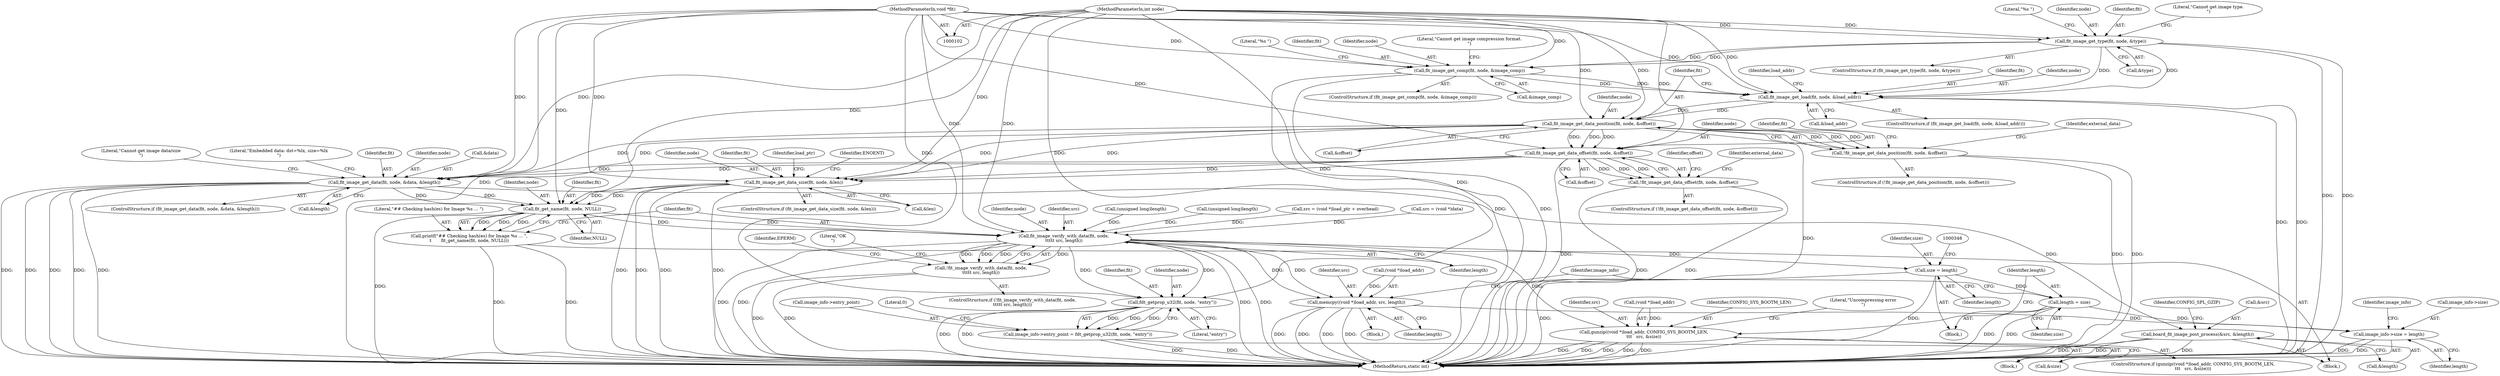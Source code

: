 digraph "0_u-boot_master_15@pointer" {
"1000184" [label="(Call,fit_image_get_load(fit, node, &load_addr))"];
"1000171" [label="(Call,fit_image_get_comp(fit, node, &image_comp))"];
"1000151" [label="(Call,fit_image_get_type(fit, node, &type))"];
"1000105" [label="(MethodParameterIn,void *fit)"];
"1000107" [label="(MethodParameterIn,int node)"];
"1000196" [label="(Call,fit_image_get_data_position(fit, node, &offset))"];
"1000195" [label="(Call,!fit_image_get_data_position(fit, node, &offset))"];
"1000208" [label="(Call,fit_image_get_data_offset(fit, node, &offset))"];
"1000207" [label="(Call,!fit_image_get_data_offset(fit, node, &offset))"];
"1000224" [label="(Call,fit_image_get_data_size(fit, node, &len))"];
"1000313" [label="(Call,fit_get_name(fit, node, NULL))"];
"1000311" [label="(Call,printf(\"## Checking hash(es) for Image %s ... \",\n\t       fit_get_name(fit, node, NULL)))"];
"1000319" [label="(Call,fit_image_verify_with_data(fit, node,\n\t\t\t\t\t src, length))"];
"1000318" [label="(Call,!fit_image_verify_with_data(fit, node,\n\t\t\t\t\t src, length))"];
"1000342" [label="(Call,size = length)"];
"1000360" [label="(Call,length = size)"];
"1000379" [label="(Call,image_info->size = length)"];
"1000346" [label="(Call,gunzip((void *)load_addr, CONFIG_SYS_BOOTM_LEN,\n\t\t\t   src, &size))"];
"1000365" [label="(Call,memcpy((void *)load_addr, src, length))"];
"1000388" [label="(Call,fdt_getprop_u32(fit, node, \"entry\"))"];
"1000384" [label="(Call,image_info->entry_point = fdt_getprop_u32(fit, node, \"entry\"))"];
"1000287" [label="(Call,fit_image_get_data(fit, node, &data, &length))"];
"1000329" [label="(Call,board_fit_image_post_process(&src, &length))"];
"1000109" [label="(Block,)"];
"1000388" [label="(Call,fdt_getprop_u32(fit, node, \"entry\"))"];
"1000174" [label="(Call,&image_comp)"];
"1000362" [label="(Identifier,size)"];
"1000209" [label="(Identifier,fit)"];
"1000386" [label="(Identifier,image_info)"];
"1000286" [label="(ControlStructure,if (fit_image_get_data(fit, node, &data, &length)))"];
"1000311" [label="(Call,printf(\"## Checking hash(es) for Image %s ... \",\n\t       fit_get_name(fit, node, NULL)))"];
"1000385" [label="(Call,image_info->entry_point)"];
"1000296" [label="(Literal,\"Cannot get image data/size\n\")"];
"1000173" [label="(Identifier,node)"];
"1000196" [label="(Call,fit_image_get_data_position(fit, node, &offset))"];
"1000211" [label="(Call,&offset)"];
"1000199" [label="(Call,&offset)"];
"1000370" [label="(Identifier,length)"];
"1000321" [label="(Identifier,node)"];
"1000226" [label="(Identifier,node)"];
"1000393" [label="(Literal,0)"];
"1000171" [label="(Call,fit_image_get_comp(fit, node, &image_comp))"];
"1000317" [label="(ControlStructure,if (!fit_image_verify_with_data(fit, node,\n\t\t\t\t\t src, length)))"];
"1000197" [label="(Identifier,fit)"];
"1000389" [label="(Identifier,fit)"];
"1000227" [label="(Call,&len)"];
"1000322" [label="(Identifier,src)"];
"1000346" [label="(Call,gunzip((void *)load_addr, CONFIG_SYS_BOOTM_LEN,\n\t\t\t   src, &size))"];
"1000383" [label="(Identifier,length)"];
"1000151" [label="(Call,fit_image_get_type(fit, node, &type))"];
"1000344" [label="(Identifier,length)"];
"1000360" [label="(Call,length = size)"];
"1000208" [label="(Call,fit_image_get_data_offset(fit, node, &offset))"];
"1000323" [label="(Identifier,length)"];
"1000301" [label="(Literal,\"Embedded data: dst=%lx, size=%lx\n\")"];
"1000206" [label="(ControlStructure,if (!fit_image_get_data_offset(fit, node, &offset)))"];
"1000190" [label="(Identifier,load_addr)"];
"1000160" [label="(Literal,\"%s \")"];
"1000394" [label="(MethodReturn,static int)"];
"1000350" [label="(Identifier,CONFIG_SYS_BOOTM_LEN)"];
"1000274" [label="(Call,(unsigned long)length)"];
"1000288" [label="(Identifier,fit)"];
"1000198" [label="(Identifier,node)"];
"1000203" [label="(Identifier,external_data)"];
"1000373" [label="(Block,)"];
"1000314" [label="(Identifier,fit)"];
"1000356" [label="(Literal,\"Uncompressing error\n\")"];
"1000105" [label="(MethodParameterIn,void *fit)"];
"1000343" [label="(Identifier,size)"];
"1000337" [label="(Identifier,CONFIG_SPL_GZIP)"];
"1000347" [label="(Call,(void *)load_addr)"];
"1000380" [label="(Call,image_info->size)"];
"1000177" [label="(Literal,\"Cannot get image compression format.\n\")"];
"1000345" [label="(ControlStructure,if (gunzip((void *)load_addr, CONFIG_SYS_BOOTM_LEN,\n\t\t\t   src, &size)))"];
"1000180" [label="(Literal,\"%s \")"];
"1000153" [label="(Identifier,node)"];
"1000225" [label="(Identifier,fit)"];
"1000184" [label="(Call,fit_image_get_load(fit, node, &load_addr))"];
"1000187" [label="(Call,&load_addr)"];
"1000152" [label="(Identifier,fit)"];
"1000313" [label="(Call,fit_get_name(fit, node, NULL))"];
"1000215" [label="(Identifier,offset)"];
"1000366" [label="(Call,(void *)load_addr)"];
"1000318" [label="(Call,!fit_image_verify_with_data(fit, node,\n\t\t\t\t\t src, length))"];
"1000332" [label="(Call,&length)"];
"1000223" [label="(ControlStructure,if (fit_image_get_data_size(fit, node, &len)))"];
"1000224" [label="(Call,fit_image_get_data_size(fit, node, &len))"];
"1000390" [label="(Identifier,node)"];
"1000170" [label="(ControlStructure,if (fit_image_get_comp(fit, node, &image_comp)))"];
"1000364" [label="(Block,)"];
"1000150" [label="(ControlStructure,if (fit_image_get_type(fit, node, &type)))"];
"1000365" [label="(Call,memcpy((void *)load_addr, src, length))"];
"1000287" [label="(Call,fit_image_get_data(fit, node, &data, &length))"];
"1000329" [label="(Call,board_fit_image_post_process(&src, &length))"];
"1000330" [label="(Call,&src)"];
"1000303" [label="(Call,(unsigned long)length)"];
"1000195" [label="(Call,!fit_image_get_data_position(fit, node, &offset))"];
"1000351" [label="(Identifier,src)"];
"1000320" [label="(Identifier,fit)"];
"1000315" [label="(Identifier,node)"];
"1000316" [label="(Identifier,NULL)"];
"1000361" [label="(Identifier,length)"];
"1000233" [label="(Identifier,load_ptr)"];
"1000372" [label="(Identifier,image_info)"];
"1000312" [label="(Literal,\"## Checking hash(es) for Image %s ... \")"];
"1000172" [label="(Identifier,fit)"];
"1000221" [label="(Identifier,external_data)"];
"1000185" [label="(Identifier,fit)"];
"1000207" [label="(Call,!fit_image_get_data_offset(fit, node, &offset))"];
"1000379" [label="(Call,image_info->size = length)"];
"1000194" [label="(ControlStructure,if (!fit_image_get_data_position(fit, node, &offset)))"];
"1000326" [label="(Identifier,EPERM)"];
"1000289" [label="(Identifier,node)"];
"1000231" [label="(Identifier,ENOENT)"];
"1000186" [label="(Identifier,node)"];
"1000290" [label="(Call,&data)"];
"1000328" [label="(Literal,\"OK\n\")"];
"1000319" [label="(Call,fit_image_verify_with_data(fit, node,\n\t\t\t\t\t src, length))"];
"1000210" [label="(Identifier,node)"];
"1000341" [label="(Block,)"];
"1000352" [label="(Call,&size)"];
"1000391" [label="(Literal,\"entry\")"];
"1000157" [label="(Literal,\"Cannot get image type.\n\")"];
"1000154" [label="(Call,&type)"];
"1000277" [label="(Call,src = (void *)load_ptr + overhead)"];
"1000342" [label="(Call,size = length)"];
"1000292" [label="(Call,&length)"];
"1000107" [label="(MethodParameterIn,int node)"];
"1000306" [label="(Call,src = (void *)data)"];
"1000369" [label="(Identifier,src)"];
"1000183" [label="(ControlStructure,if (fit_image_get_load(fit, node, &load_addr)))"];
"1000384" [label="(Call,image_info->entry_point = fdt_getprop_u32(fit, node, \"entry\"))"];
"1000184" -> "1000183"  [label="AST: "];
"1000184" -> "1000187"  [label="CFG: "];
"1000185" -> "1000184"  [label="AST: "];
"1000186" -> "1000184"  [label="AST: "];
"1000187" -> "1000184"  [label="AST: "];
"1000190" -> "1000184"  [label="CFG: "];
"1000197" -> "1000184"  [label="CFG: "];
"1000184" -> "1000394"  [label="DDG: "];
"1000184" -> "1000394"  [label="DDG: "];
"1000171" -> "1000184"  [label="DDG: "];
"1000171" -> "1000184"  [label="DDG: "];
"1000151" -> "1000184"  [label="DDG: "];
"1000151" -> "1000184"  [label="DDG: "];
"1000105" -> "1000184"  [label="DDG: "];
"1000107" -> "1000184"  [label="DDG: "];
"1000184" -> "1000196"  [label="DDG: "];
"1000184" -> "1000196"  [label="DDG: "];
"1000171" -> "1000170"  [label="AST: "];
"1000171" -> "1000174"  [label="CFG: "];
"1000172" -> "1000171"  [label="AST: "];
"1000173" -> "1000171"  [label="AST: "];
"1000174" -> "1000171"  [label="AST: "];
"1000177" -> "1000171"  [label="CFG: "];
"1000180" -> "1000171"  [label="CFG: "];
"1000171" -> "1000394"  [label="DDG: "];
"1000171" -> "1000394"  [label="DDG: "];
"1000151" -> "1000171"  [label="DDG: "];
"1000151" -> "1000171"  [label="DDG: "];
"1000105" -> "1000171"  [label="DDG: "];
"1000107" -> "1000171"  [label="DDG: "];
"1000151" -> "1000150"  [label="AST: "];
"1000151" -> "1000154"  [label="CFG: "];
"1000152" -> "1000151"  [label="AST: "];
"1000153" -> "1000151"  [label="AST: "];
"1000154" -> "1000151"  [label="AST: "];
"1000157" -> "1000151"  [label="CFG: "];
"1000160" -> "1000151"  [label="CFG: "];
"1000151" -> "1000394"  [label="DDG: "];
"1000151" -> "1000394"  [label="DDG: "];
"1000105" -> "1000151"  [label="DDG: "];
"1000107" -> "1000151"  [label="DDG: "];
"1000105" -> "1000102"  [label="AST: "];
"1000105" -> "1000394"  [label="DDG: "];
"1000105" -> "1000196"  [label="DDG: "];
"1000105" -> "1000208"  [label="DDG: "];
"1000105" -> "1000224"  [label="DDG: "];
"1000105" -> "1000287"  [label="DDG: "];
"1000105" -> "1000313"  [label="DDG: "];
"1000105" -> "1000319"  [label="DDG: "];
"1000105" -> "1000388"  [label="DDG: "];
"1000107" -> "1000102"  [label="AST: "];
"1000107" -> "1000394"  [label="DDG: "];
"1000107" -> "1000196"  [label="DDG: "];
"1000107" -> "1000208"  [label="DDG: "];
"1000107" -> "1000224"  [label="DDG: "];
"1000107" -> "1000287"  [label="DDG: "];
"1000107" -> "1000313"  [label="DDG: "];
"1000107" -> "1000319"  [label="DDG: "];
"1000107" -> "1000388"  [label="DDG: "];
"1000196" -> "1000195"  [label="AST: "];
"1000196" -> "1000199"  [label="CFG: "];
"1000197" -> "1000196"  [label="AST: "];
"1000198" -> "1000196"  [label="AST: "];
"1000199" -> "1000196"  [label="AST: "];
"1000195" -> "1000196"  [label="CFG: "];
"1000196" -> "1000394"  [label="DDG: "];
"1000196" -> "1000195"  [label="DDG: "];
"1000196" -> "1000195"  [label="DDG: "];
"1000196" -> "1000195"  [label="DDG: "];
"1000196" -> "1000208"  [label="DDG: "];
"1000196" -> "1000208"  [label="DDG: "];
"1000196" -> "1000208"  [label="DDG: "];
"1000196" -> "1000224"  [label="DDG: "];
"1000196" -> "1000224"  [label="DDG: "];
"1000196" -> "1000287"  [label="DDG: "];
"1000196" -> "1000287"  [label="DDG: "];
"1000195" -> "1000194"  [label="AST: "];
"1000203" -> "1000195"  [label="CFG: "];
"1000209" -> "1000195"  [label="CFG: "];
"1000195" -> "1000394"  [label="DDG: "];
"1000195" -> "1000394"  [label="DDG: "];
"1000208" -> "1000207"  [label="AST: "];
"1000208" -> "1000211"  [label="CFG: "];
"1000209" -> "1000208"  [label="AST: "];
"1000210" -> "1000208"  [label="AST: "];
"1000211" -> "1000208"  [label="AST: "];
"1000207" -> "1000208"  [label="CFG: "];
"1000208" -> "1000394"  [label="DDG: "];
"1000208" -> "1000207"  [label="DDG: "];
"1000208" -> "1000207"  [label="DDG: "];
"1000208" -> "1000207"  [label="DDG: "];
"1000208" -> "1000224"  [label="DDG: "];
"1000208" -> "1000224"  [label="DDG: "];
"1000208" -> "1000287"  [label="DDG: "];
"1000208" -> "1000287"  [label="DDG: "];
"1000207" -> "1000206"  [label="AST: "];
"1000215" -> "1000207"  [label="CFG: "];
"1000221" -> "1000207"  [label="CFG: "];
"1000207" -> "1000394"  [label="DDG: "];
"1000207" -> "1000394"  [label="DDG: "];
"1000224" -> "1000223"  [label="AST: "];
"1000224" -> "1000227"  [label="CFG: "];
"1000225" -> "1000224"  [label="AST: "];
"1000226" -> "1000224"  [label="AST: "];
"1000227" -> "1000224"  [label="AST: "];
"1000231" -> "1000224"  [label="CFG: "];
"1000233" -> "1000224"  [label="CFG: "];
"1000224" -> "1000394"  [label="DDG: "];
"1000224" -> "1000394"  [label="DDG: "];
"1000224" -> "1000394"  [label="DDG: "];
"1000224" -> "1000394"  [label="DDG: "];
"1000224" -> "1000313"  [label="DDG: "];
"1000224" -> "1000313"  [label="DDG: "];
"1000313" -> "1000311"  [label="AST: "];
"1000313" -> "1000316"  [label="CFG: "];
"1000314" -> "1000313"  [label="AST: "];
"1000315" -> "1000313"  [label="AST: "];
"1000316" -> "1000313"  [label="AST: "];
"1000311" -> "1000313"  [label="CFG: "];
"1000313" -> "1000394"  [label="DDG: "];
"1000313" -> "1000311"  [label="DDG: "];
"1000313" -> "1000311"  [label="DDG: "];
"1000313" -> "1000311"  [label="DDG: "];
"1000287" -> "1000313"  [label="DDG: "];
"1000287" -> "1000313"  [label="DDG: "];
"1000313" -> "1000319"  [label="DDG: "];
"1000313" -> "1000319"  [label="DDG: "];
"1000311" -> "1000109"  [label="AST: "];
"1000312" -> "1000311"  [label="AST: "];
"1000320" -> "1000311"  [label="CFG: "];
"1000311" -> "1000394"  [label="DDG: "];
"1000311" -> "1000394"  [label="DDG: "];
"1000319" -> "1000318"  [label="AST: "];
"1000319" -> "1000323"  [label="CFG: "];
"1000320" -> "1000319"  [label="AST: "];
"1000321" -> "1000319"  [label="AST: "];
"1000322" -> "1000319"  [label="AST: "];
"1000323" -> "1000319"  [label="AST: "];
"1000318" -> "1000319"  [label="CFG: "];
"1000319" -> "1000394"  [label="DDG: "];
"1000319" -> "1000394"  [label="DDG: "];
"1000319" -> "1000394"  [label="DDG: "];
"1000319" -> "1000394"  [label="DDG: "];
"1000319" -> "1000318"  [label="DDG: "];
"1000319" -> "1000318"  [label="DDG: "];
"1000319" -> "1000318"  [label="DDG: "];
"1000319" -> "1000318"  [label="DDG: "];
"1000306" -> "1000319"  [label="DDG: "];
"1000277" -> "1000319"  [label="DDG: "];
"1000303" -> "1000319"  [label="DDG: "];
"1000274" -> "1000319"  [label="DDG: "];
"1000319" -> "1000342"  [label="DDG: "];
"1000319" -> "1000346"  [label="DDG: "];
"1000319" -> "1000365"  [label="DDG: "];
"1000319" -> "1000365"  [label="DDG: "];
"1000319" -> "1000388"  [label="DDG: "];
"1000319" -> "1000388"  [label="DDG: "];
"1000318" -> "1000317"  [label="AST: "];
"1000326" -> "1000318"  [label="CFG: "];
"1000328" -> "1000318"  [label="CFG: "];
"1000318" -> "1000394"  [label="DDG: "];
"1000318" -> "1000394"  [label="DDG: "];
"1000342" -> "1000341"  [label="AST: "];
"1000342" -> "1000344"  [label="CFG: "];
"1000343" -> "1000342"  [label="AST: "];
"1000344" -> "1000342"  [label="AST: "];
"1000348" -> "1000342"  [label="CFG: "];
"1000342" -> "1000394"  [label="DDG: "];
"1000342" -> "1000394"  [label="DDG: "];
"1000342" -> "1000360"  [label="DDG: "];
"1000360" -> "1000341"  [label="AST: "];
"1000360" -> "1000362"  [label="CFG: "];
"1000361" -> "1000360"  [label="AST: "];
"1000362" -> "1000360"  [label="AST: "];
"1000372" -> "1000360"  [label="CFG: "];
"1000360" -> "1000394"  [label="DDG: "];
"1000360" -> "1000394"  [label="DDG: "];
"1000360" -> "1000379"  [label="DDG: "];
"1000379" -> "1000373"  [label="AST: "];
"1000379" -> "1000383"  [label="CFG: "];
"1000380" -> "1000379"  [label="AST: "];
"1000383" -> "1000379"  [label="AST: "];
"1000386" -> "1000379"  [label="CFG: "];
"1000379" -> "1000394"  [label="DDG: "];
"1000379" -> "1000394"  [label="DDG: "];
"1000365" -> "1000379"  [label="DDG: "];
"1000346" -> "1000345"  [label="AST: "];
"1000346" -> "1000352"  [label="CFG: "];
"1000347" -> "1000346"  [label="AST: "];
"1000350" -> "1000346"  [label="AST: "];
"1000351" -> "1000346"  [label="AST: "];
"1000352" -> "1000346"  [label="AST: "];
"1000356" -> "1000346"  [label="CFG: "];
"1000361" -> "1000346"  [label="CFG: "];
"1000346" -> "1000394"  [label="DDG: "];
"1000346" -> "1000394"  [label="DDG: "];
"1000346" -> "1000394"  [label="DDG: "];
"1000346" -> "1000394"  [label="DDG: "];
"1000346" -> "1000394"  [label="DDG: "];
"1000347" -> "1000346"  [label="DDG: "];
"1000365" -> "1000364"  [label="AST: "];
"1000365" -> "1000370"  [label="CFG: "];
"1000366" -> "1000365"  [label="AST: "];
"1000369" -> "1000365"  [label="AST: "];
"1000370" -> "1000365"  [label="AST: "];
"1000372" -> "1000365"  [label="CFG: "];
"1000365" -> "1000394"  [label="DDG: "];
"1000365" -> "1000394"  [label="DDG: "];
"1000365" -> "1000394"  [label="DDG: "];
"1000365" -> "1000394"  [label="DDG: "];
"1000366" -> "1000365"  [label="DDG: "];
"1000388" -> "1000384"  [label="AST: "];
"1000388" -> "1000391"  [label="CFG: "];
"1000389" -> "1000388"  [label="AST: "];
"1000390" -> "1000388"  [label="AST: "];
"1000391" -> "1000388"  [label="AST: "];
"1000384" -> "1000388"  [label="CFG: "];
"1000388" -> "1000394"  [label="DDG: "];
"1000388" -> "1000394"  [label="DDG: "];
"1000388" -> "1000384"  [label="DDG: "];
"1000388" -> "1000384"  [label="DDG: "];
"1000388" -> "1000384"  [label="DDG: "];
"1000384" -> "1000373"  [label="AST: "];
"1000385" -> "1000384"  [label="AST: "];
"1000393" -> "1000384"  [label="CFG: "];
"1000384" -> "1000394"  [label="DDG: "];
"1000384" -> "1000394"  [label="DDG: "];
"1000287" -> "1000286"  [label="AST: "];
"1000287" -> "1000292"  [label="CFG: "];
"1000288" -> "1000287"  [label="AST: "];
"1000289" -> "1000287"  [label="AST: "];
"1000290" -> "1000287"  [label="AST: "];
"1000292" -> "1000287"  [label="AST: "];
"1000296" -> "1000287"  [label="CFG: "];
"1000301" -> "1000287"  [label="CFG: "];
"1000287" -> "1000394"  [label="DDG: "];
"1000287" -> "1000394"  [label="DDG: "];
"1000287" -> "1000394"  [label="DDG: "];
"1000287" -> "1000394"  [label="DDG: "];
"1000287" -> "1000394"  [label="DDG: "];
"1000287" -> "1000329"  [label="DDG: "];
"1000329" -> "1000109"  [label="AST: "];
"1000329" -> "1000332"  [label="CFG: "];
"1000330" -> "1000329"  [label="AST: "];
"1000332" -> "1000329"  [label="AST: "];
"1000337" -> "1000329"  [label="CFG: "];
"1000329" -> "1000394"  [label="DDG: "];
"1000329" -> "1000394"  [label="DDG: "];
"1000329" -> "1000394"  [label="DDG: "];
}

